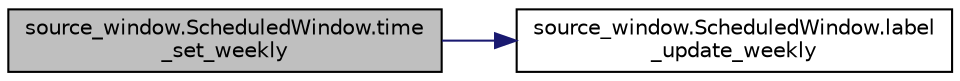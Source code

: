 digraph "source_window.ScheduledWindow.time_set_weekly"
{
 // LATEX_PDF_SIZE
  edge [fontname="Helvetica",fontsize="10",labelfontname="Helvetica",labelfontsize="10"];
  node [fontname="Helvetica",fontsize="10",shape=record];
  rankdir="LR";
  Node1 [label="source_window.ScheduledWindow.time\l_set_weekly",height=0.2,width=0.4,color="black", fillcolor="grey75", style="filled", fontcolor="black",tooltip="Handler for the Weekly mode - Set button."];
  Node1 -> Node2 [color="midnightblue",fontsize="10",style="solid",fontname="Helvetica"];
  Node2 [label="source_window.ScheduledWindow.label\l_update_weekly",height=0.2,width=0.4,color="black", fillcolor="white", style="filled",URL="$classsource__window_1_1_scheduled_window.html#acc661452261fe06629b9d863d2ea4409",tooltip="Updated the Weekly mode time selection label."];
}
